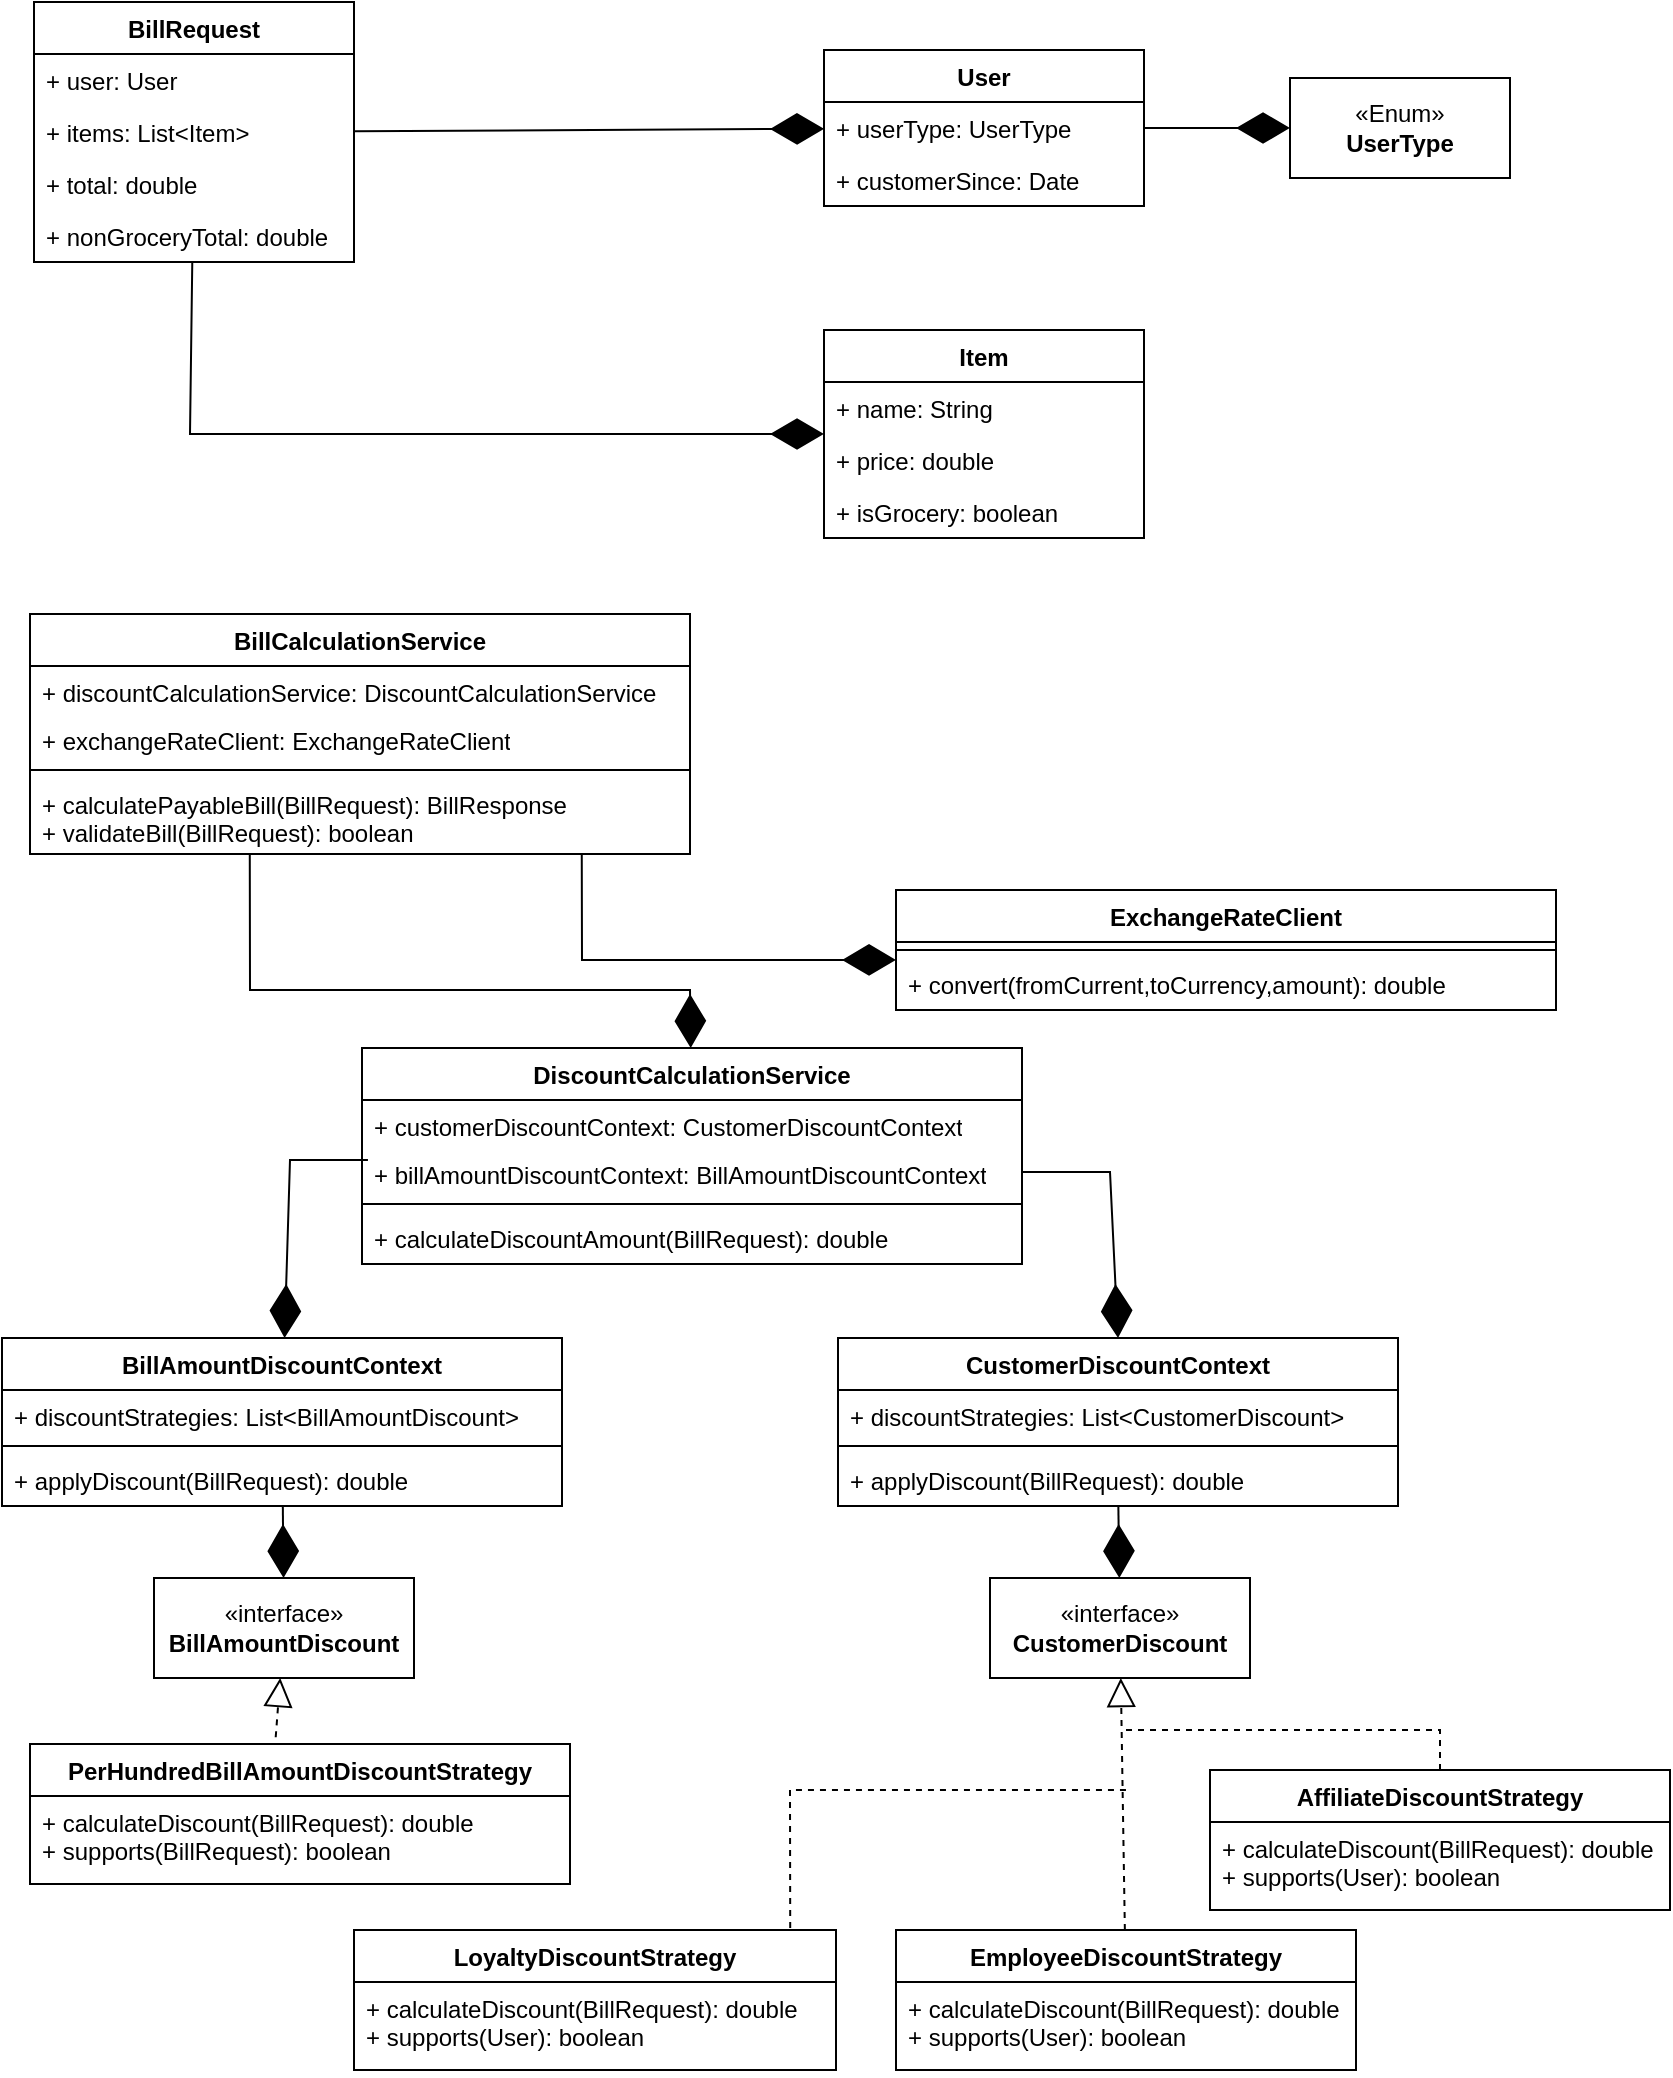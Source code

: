 <mxfile version="26.2.10">
  <diagram id="v6o0DWE4hbOOhTnBZozn" name="Page-3">
    <mxGraphModel dx="1330" dy="507" grid="1" gridSize="10" guides="1" tooltips="1" connect="1" arrows="1" fold="1" page="1" pageScale="1" pageWidth="850" pageHeight="1100" math="0" shadow="0">
      <root>
        <mxCell id="0" />
        <mxCell id="1" parent="0" />
        <mxCell id="tS09RRix7TfyH3BZMnXy-1" value="«interface»&lt;br&gt;&lt;b&gt;CustomerDiscount&lt;/b&gt;" style="html=1;whiteSpace=wrap;" parent="1" vertex="1">
          <mxGeometry x="510" y="844" width="130" height="50" as="geometry" />
        </mxCell>
        <mxCell id="tS09RRix7TfyH3BZMnXy-2" value="«interface»&lt;br&gt;&lt;b&gt;BillAmount&lt;/b&gt;&lt;b style=&quot;background-color: initial;&quot;&gt;Discount&lt;/b&gt;" style="html=1;whiteSpace=wrap;" parent="1" vertex="1">
          <mxGeometry x="92" y="844" width="130" height="50" as="geometry" />
        </mxCell>
        <mxCell id="tS09RRix7TfyH3BZMnXy-3" value="PerHundredBillAmountDiscountStrategy" style="swimlane;fontStyle=1;align=center;verticalAlign=top;childLayout=stackLayout;horizontal=1;startSize=26;horizontalStack=0;resizeParent=1;resizeParentMax=0;resizeLast=0;collapsible=1;marginBottom=0;whiteSpace=wrap;html=1;" parent="1" vertex="1">
          <mxGeometry x="30" y="927" width="270" height="70" as="geometry">
            <mxRectangle x="100" y="650" width="250" height="30" as="alternateBounds" />
          </mxGeometry>
        </mxCell>
        <mxCell id="tS09RRix7TfyH3BZMnXy-6" value="+ calculateDiscount(BillRequest): double&lt;div&gt;+ supports(BillRequest): boolean&lt;br&gt;&lt;/div&gt;" style="text;strokeColor=none;fillColor=none;align=left;verticalAlign=top;spacingLeft=4;spacingRight=4;overflow=hidden;rotatable=0;points=[[0,0.5],[1,0.5]];portConstraint=eastwest;whiteSpace=wrap;html=1;" parent="tS09RRix7TfyH3BZMnXy-3" vertex="1">
          <mxGeometry y="26" width="270" height="44" as="geometry" />
        </mxCell>
        <mxCell id="tS09RRix7TfyH3BZMnXy-9" value="" style="endArrow=block;dashed=1;endFill=0;endSize=12;html=1;rounded=0;exitX=0.455;exitY=-0.048;exitDx=0;exitDy=0;exitPerimeter=0;" parent="1" source="tS09RRix7TfyH3BZMnXy-3" target="tS09RRix7TfyH3BZMnXy-2" edge="1">
          <mxGeometry width="160" relative="1" as="geometry">
            <mxPoint x="312" y="954" as="sourcePoint" />
            <mxPoint x="472" y="954" as="targetPoint" />
          </mxGeometry>
        </mxCell>
        <mxCell id="tS09RRix7TfyH3BZMnXy-11" value="LoyaltyDiscountStrategy" style="swimlane;fontStyle=1;align=center;verticalAlign=top;childLayout=stackLayout;horizontal=1;startSize=26;horizontalStack=0;resizeParent=1;resizeParentMax=0;resizeLast=0;collapsible=1;marginBottom=0;whiteSpace=wrap;html=1;" parent="1" vertex="1">
          <mxGeometry x="192" y="1020" width="241" height="70" as="geometry">
            <mxRectangle x="100" y="650" width="250" height="30" as="alternateBounds" />
          </mxGeometry>
        </mxCell>
        <mxCell id="tS09RRix7TfyH3BZMnXy-12" value="+ calculateDiscount(BillRequest): double&lt;div&gt;+ supports(User): boolean&lt;br&gt;&lt;/div&gt;" style="text;strokeColor=none;fillColor=none;align=left;verticalAlign=top;spacingLeft=4;spacingRight=4;overflow=hidden;rotatable=0;points=[[0,0.5],[1,0.5]];portConstraint=eastwest;whiteSpace=wrap;html=1;" parent="tS09RRix7TfyH3BZMnXy-11" vertex="1">
          <mxGeometry y="26" width="241" height="44" as="geometry" />
        </mxCell>
        <mxCell id="tS09RRix7TfyH3BZMnXy-17" value="EmployeeDiscountStrategy" style="swimlane;fontStyle=1;align=center;verticalAlign=top;childLayout=stackLayout;horizontal=1;startSize=26;horizontalStack=0;resizeParent=1;resizeParentMax=0;resizeLast=0;collapsible=1;marginBottom=0;whiteSpace=wrap;html=1;" parent="1" vertex="1">
          <mxGeometry x="463" y="1020" width="230" height="70" as="geometry">
            <mxRectangle x="100" y="650" width="250" height="30" as="alternateBounds" />
          </mxGeometry>
        </mxCell>
        <mxCell id="tS09RRix7TfyH3BZMnXy-18" value="+ calculateDiscount(BillRequest): double&lt;div&gt;+ supports(User): boolean&lt;br&gt;&lt;/div&gt;" style="text;strokeColor=none;fillColor=none;align=left;verticalAlign=top;spacingLeft=4;spacingRight=4;overflow=hidden;rotatable=0;points=[[0,0.5],[1,0.5]];portConstraint=eastwest;whiteSpace=wrap;html=1;" parent="tS09RRix7TfyH3BZMnXy-17" vertex="1">
          <mxGeometry y="26" width="230" height="44" as="geometry" />
        </mxCell>
        <mxCell id="tS09RRix7TfyH3BZMnXy-20" value="AffiliateDiscountStrategy" style="swimlane;fontStyle=1;align=center;verticalAlign=top;childLayout=stackLayout;horizontal=1;startSize=26;horizontalStack=0;resizeParent=1;resizeParentMax=0;resizeLast=0;collapsible=1;marginBottom=0;whiteSpace=wrap;html=1;" parent="1" vertex="1">
          <mxGeometry x="620" y="940" width="230" height="70" as="geometry">
            <mxRectangle x="100" y="650" width="250" height="30" as="alternateBounds" />
          </mxGeometry>
        </mxCell>
        <mxCell id="tS09RRix7TfyH3BZMnXy-21" value="+ calculateDiscount(BillRequest): double&lt;div&gt;+ supports(User): boolean&lt;br&gt;&lt;/div&gt;" style="text;strokeColor=none;fillColor=none;align=left;verticalAlign=top;spacingLeft=4;spacingRight=4;overflow=hidden;rotatable=0;points=[[0,0.5],[1,0.5]];portConstraint=eastwest;whiteSpace=wrap;html=1;" parent="tS09RRix7TfyH3BZMnXy-20" vertex="1">
          <mxGeometry y="26" width="230" height="44" as="geometry" />
        </mxCell>
        <mxCell id="tS09RRix7TfyH3BZMnXy-24" value="" style="endArrow=none;dashed=1;endFill=0;endSize=12;html=1;rounded=0;exitX=0.5;exitY=0;exitDx=0;exitDy=0;" parent="1" source="tS09RRix7TfyH3BZMnXy-20" edge="1">
          <mxGeometry width="160" relative="1" as="geometry">
            <mxPoint x="770" y="870" as="sourcePoint" />
            <mxPoint x="578" y="920" as="targetPoint" />
            <Array as="points">
              <mxPoint x="735" y="920" />
            </Array>
          </mxGeometry>
        </mxCell>
        <mxCell id="tS09RRix7TfyH3BZMnXy-26" value="" style="endArrow=block;dashed=1;endFill=0;endSize=12;html=1;rounded=0;" parent="1" source="tS09RRix7TfyH3BZMnXy-17" target="tS09RRix7TfyH3BZMnXy-1" edge="1">
          <mxGeometry width="160" relative="1" as="geometry">
            <mxPoint x="574.5" y="1001" as="sourcePoint" />
            <mxPoint x="575.5" y="934" as="targetPoint" />
          </mxGeometry>
        </mxCell>
        <mxCell id="tS09RRix7TfyH3BZMnXy-30" value="" style="endArrow=none;dashed=1;endFill=0;endSize=12;html=1;rounded=0;exitX=0.905;exitY=-0.014;exitDx=0;exitDy=0;exitPerimeter=0;" parent="1" source="tS09RRix7TfyH3BZMnXy-11" edge="1">
          <mxGeometry width="160" relative="1" as="geometry">
            <mxPoint x="360" y="960" as="sourcePoint" />
            <mxPoint x="580" y="950" as="targetPoint" />
            <Array as="points">
              <mxPoint x="410" y="950" />
            </Array>
          </mxGeometry>
        </mxCell>
        <mxCell id="tS09RRix7TfyH3BZMnXy-31" value="BillAmountDiscountContext" style="swimlane;fontStyle=1;align=center;verticalAlign=top;childLayout=stackLayout;horizontal=1;startSize=26;horizontalStack=0;resizeParent=1;resizeParentMax=0;resizeLast=0;collapsible=1;marginBottom=0;whiteSpace=wrap;html=1;" parent="1" vertex="1">
          <mxGeometry x="16" y="724" width="280" height="84" as="geometry" />
        </mxCell>
        <mxCell id="tS09RRix7TfyH3BZMnXy-32" value="+ discountStrategies: List&amp;lt;BillAmountDiscount&amp;gt;" style="text;strokeColor=none;fillColor=none;align=left;verticalAlign=top;spacingLeft=4;spacingRight=4;overflow=hidden;rotatable=0;points=[[0,0.5],[1,0.5]];portConstraint=eastwest;whiteSpace=wrap;html=1;" parent="tS09RRix7TfyH3BZMnXy-31" vertex="1">
          <mxGeometry y="26" width="280" height="24" as="geometry" />
        </mxCell>
        <mxCell id="tS09RRix7TfyH3BZMnXy-33" value="" style="line;strokeWidth=1;fillColor=none;align=left;verticalAlign=middle;spacingTop=-1;spacingLeft=3;spacingRight=3;rotatable=0;labelPosition=right;points=[];portConstraint=eastwest;strokeColor=inherit;" parent="tS09RRix7TfyH3BZMnXy-31" vertex="1">
          <mxGeometry y="50" width="280" height="8" as="geometry" />
        </mxCell>
        <mxCell id="tS09RRix7TfyH3BZMnXy-34" value="+ applyDiscount(BillRequest): double" style="text;strokeColor=none;fillColor=none;align=left;verticalAlign=top;spacingLeft=4;spacingRight=4;overflow=hidden;rotatable=0;points=[[0,0.5],[1,0.5]];portConstraint=eastwest;whiteSpace=wrap;html=1;" parent="tS09RRix7TfyH3BZMnXy-31" vertex="1">
          <mxGeometry y="58" width="280" height="26" as="geometry" />
        </mxCell>
        <mxCell id="tS09RRix7TfyH3BZMnXy-35" value="CustomerDiscountContext" style="swimlane;fontStyle=1;align=center;verticalAlign=top;childLayout=stackLayout;horizontal=1;startSize=26;horizontalStack=0;resizeParent=1;resizeParentMax=0;resizeLast=0;collapsible=1;marginBottom=0;whiteSpace=wrap;html=1;" parent="1" vertex="1">
          <mxGeometry x="434" y="724" width="280" height="84" as="geometry" />
        </mxCell>
        <mxCell id="tS09RRix7TfyH3BZMnXy-36" value="+ discountStrategies: List&amp;lt;CustomerDiscount&amp;gt;" style="text;strokeColor=none;fillColor=none;align=left;verticalAlign=top;spacingLeft=4;spacingRight=4;overflow=hidden;rotatable=0;points=[[0,0.5],[1,0.5]];portConstraint=eastwest;whiteSpace=wrap;html=1;" parent="tS09RRix7TfyH3BZMnXy-35" vertex="1">
          <mxGeometry y="26" width="280" height="24" as="geometry" />
        </mxCell>
        <mxCell id="tS09RRix7TfyH3BZMnXy-37" value="" style="line;strokeWidth=1;fillColor=none;align=left;verticalAlign=middle;spacingTop=-1;spacingLeft=3;spacingRight=3;rotatable=0;labelPosition=right;points=[];portConstraint=eastwest;strokeColor=inherit;" parent="tS09RRix7TfyH3BZMnXy-35" vertex="1">
          <mxGeometry y="50" width="280" height="8" as="geometry" />
        </mxCell>
        <mxCell id="tS09RRix7TfyH3BZMnXy-38" value="+ applyDiscount(BillRequest): double" style="text;strokeColor=none;fillColor=none;align=left;verticalAlign=top;spacingLeft=4;spacingRight=4;overflow=hidden;rotatable=0;points=[[0,0.5],[1,0.5]];portConstraint=eastwest;whiteSpace=wrap;html=1;" parent="tS09RRix7TfyH3BZMnXy-35" vertex="1">
          <mxGeometry y="58" width="280" height="26" as="geometry" />
        </mxCell>
        <mxCell id="tS09RRix7TfyH3BZMnXy-39" value="" style="endArrow=diamondThin;endFill=1;endSize=24;html=1;rounded=0;" parent="1" source="tS09RRix7TfyH3BZMnXy-38" target="tS09RRix7TfyH3BZMnXy-1" edge="1">
          <mxGeometry width="160" relative="1" as="geometry">
            <mxPoint x="295" y="844" as="sourcePoint" />
            <mxPoint x="455" y="844" as="targetPoint" />
          </mxGeometry>
        </mxCell>
        <mxCell id="tS09RRix7TfyH3BZMnXy-40" value="" style="endArrow=diamondThin;endFill=1;endSize=24;html=1;rounded=0;" parent="1" source="tS09RRix7TfyH3BZMnXy-31" target="tS09RRix7TfyH3BZMnXy-2" edge="1">
          <mxGeometry width="160" relative="1" as="geometry">
            <mxPoint x="344" y="818" as="sourcePoint" />
            <mxPoint x="345" y="894" as="targetPoint" />
          </mxGeometry>
        </mxCell>
        <mxCell id="tS09RRix7TfyH3BZMnXy-42" value="DiscountCalculationService" style="swimlane;fontStyle=1;align=center;verticalAlign=top;childLayout=stackLayout;horizontal=1;startSize=26;horizontalStack=0;resizeParent=1;resizeParentMax=0;resizeLast=0;collapsible=1;marginBottom=0;whiteSpace=wrap;html=1;" parent="1" vertex="1">
          <mxGeometry x="196" y="579" width="330" height="108" as="geometry" />
        </mxCell>
        <mxCell id="tS09RRix7TfyH3BZMnXy-46" value="+ customerDiscountContext: CustomerDiscountContext" style="text;strokeColor=none;fillColor=none;align=left;verticalAlign=top;spacingLeft=4;spacingRight=4;overflow=hidden;rotatable=0;points=[[0,0.5],[1,0.5]];portConstraint=eastwest;whiteSpace=wrap;html=1;" parent="tS09RRix7TfyH3BZMnXy-42" vertex="1">
          <mxGeometry y="26" width="330" height="24" as="geometry" />
        </mxCell>
        <mxCell id="tS09RRix7TfyH3BZMnXy-43" value="+ billAmountDiscountContext: BillAmountDiscountContext" style="text;strokeColor=none;fillColor=none;align=left;verticalAlign=top;spacingLeft=4;spacingRight=4;overflow=hidden;rotatable=0;points=[[0,0.5],[1,0.5]];portConstraint=eastwest;whiteSpace=wrap;html=1;" parent="tS09RRix7TfyH3BZMnXy-42" vertex="1">
          <mxGeometry y="50" width="330" height="24" as="geometry" />
        </mxCell>
        <mxCell id="tS09RRix7TfyH3BZMnXy-44" value="" style="line;strokeWidth=1;fillColor=none;align=left;verticalAlign=middle;spacingTop=-1;spacingLeft=3;spacingRight=3;rotatable=0;labelPosition=right;points=[];portConstraint=eastwest;strokeColor=inherit;" parent="tS09RRix7TfyH3BZMnXy-42" vertex="1">
          <mxGeometry y="74" width="330" height="8" as="geometry" />
        </mxCell>
        <mxCell id="tS09RRix7TfyH3BZMnXy-47" value="+ calculateDiscountAmount(BillRequest): double" style="text;strokeColor=none;fillColor=none;align=left;verticalAlign=top;spacingLeft=4;spacingRight=4;overflow=hidden;rotatable=0;points=[[0,0.5],[1,0.5]];portConstraint=eastwest;whiteSpace=wrap;html=1;" parent="tS09RRix7TfyH3BZMnXy-42" vertex="1">
          <mxGeometry y="82" width="330" height="26" as="geometry" />
        </mxCell>
        <mxCell id="tS09RRix7TfyH3BZMnXy-48" value="" style="endArrow=diamondThin;endFill=1;endSize=24;html=1;rounded=0;exitX=0.009;exitY=0.25;exitDx=0;exitDy=0;exitPerimeter=0;" parent="1" source="tS09RRix7TfyH3BZMnXy-43" target="tS09RRix7TfyH3BZMnXy-31" edge="1">
          <mxGeometry width="160" relative="1" as="geometry">
            <mxPoint x="130" y="751" as="sourcePoint" />
            <mxPoint x="160" y="720" as="targetPoint" />
            <Array as="points">
              <mxPoint x="160" y="635" />
            </Array>
          </mxGeometry>
        </mxCell>
        <mxCell id="tS09RRix7TfyH3BZMnXy-49" value="" style="endArrow=diamondThin;endFill=1;endSize=24;html=1;rounded=0;entryX=0.5;entryY=0;entryDx=0;entryDy=0;" parent="1" source="tS09RRix7TfyH3BZMnXy-43" target="tS09RRix7TfyH3BZMnXy-35" edge="1">
          <mxGeometry width="160" relative="1" as="geometry">
            <mxPoint x="525" y="641" as="sourcePoint" />
            <mxPoint x="571" y="720" as="targetPoint" />
            <Array as="points">
              <mxPoint x="570" y="641" />
            </Array>
          </mxGeometry>
        </mxCell>
        <mxCell id="tS09RRix7TfyH3BZMnXy-50" value="BillRequest" style="swimlane;fontStyle=1;align=center;verticalAlign=top;childLayout=stackLayout;horizontal=1;startSize=26;horizontalStack=0;resizeParent=1;resizeParentMax=0;resizeLast=0;collapsible=1;marginBottom=0;whiteSpace=wrap;html=1;" parent="1" vertex="1">
          <mxGeometry x="32" y="56" width="160" height="130" as="geometry" />
        </mxCell>
        <mxCell id="tS09RRix7TfyH3BZMnXy-51" value="+ user: User" style="text;strokeColor=none;fillColor=none;align=left;verticalAlign=top;spacingLeft=4;spacingRight=4;overflow=hidden;rotatable=0;points=[[0,0.5],[1,0.5]];portConstraint=eastwest;whiteSpace=wrap;html=1;" parent="tS09RRix7TfyH3BZMnXy-50" vertex="1">
          <mxGeometry y="26" width="160" height="26" as="geometry" />
        </mxCell>
        <mxCell id="tS09RRix7TfyH3BZMnXy-56" value="+ items: List&amp;lt;Item&amp;gt;" style="text;strokeColor=none;fillColor=none;align=left;verticalAlign=top;spacingLeft=4;spacingRight=4;overflow=hidden;rotatable=0;points=[[0,0.5],[1,0.5]];portConstraint=eastwest;whiteSpace=wrap;html=1;" parent="tS09RRix7TfyH3BZMnXy-50" vertex="1">
          <mxGeometry y="52" width="160" height="26" as="geometry" />
        </mxCell>
        <mxCell id="tS09RRix7TfyH3BZMnXy-57" value="+ total: double" style="text;strokeColor=none;fillColor=none;align=left;verticalAlign=top;spacingLeft=4;spacingRight=4;overflow=hidden;rotatable=0;points=[[0,0.5],[1,0.5]];portConstraint=eastwest;whiteSpace=wrap;html=1;" parent="tS09RRix7TfyH3BZMnXy-50" vertex="1">
          <mxGeometry y="78" width="160" height="26" as="geometry" />
        </mxCell>
        <mxCell id="tS09RRix7TfyH3BZMnXy-58" value="+ nonGroceryTotal: double" style="text;strokeColor=none;fillColor=none;align=left;verticalAlign=top;spacingLeft=4;spacingRight=4;overflow=hidden;rotatable=0;points=[[0,0.5],[1,0.5]];portConstraint=eastwest;whiteSpace=wrap;html=1;" parent="tS09RRix7TfyH3BZMnXy-50" vertex="1">
          <mxGeometry y="104" width="160" height="26" as="geometry" />
        </mxCell>
        <mxCell id="tS09RRix7TfyH3BZMnXy-59" value="User" style="swimlane;fontStyle=1;align=center;verticalAlign=top;childLayout=stackLayout;horizontal=1;startSize=26;horizontalStack=0;resizeParent=1;resizeParentMax=0;resizeLast=0;collapsible=1;marginBottom=0;whiteSpace=wrap;html=1;" parent="1" vertex="1">
          <mxGeometry x="427" y="80" width="160" height="78" as="geometry" />
        </mxCell>
        <mxCell id="tS09RRix7TfyH3BZMnXy-60" value="+ userType: UserType" style="text;strokeColor=none;fillColor=none;align=left;verticalAlign=top;spacingLeft=4;spacingRight=4;overflow=hidden;rotatable=0;points=[[0,0.5],[1,0.5]];portConstraint=eastwest;whiteSpace=wrap;html=1;" parent="tS09RRix7TfyH3BZMnXy-59" vertex="1">
          <mxGeometry y="26" width="160" height="26" as="geometry" />
        </mxCell>
        <mxCell id="tS09RRix7TfyH3BZMnXy-63" value="+ customerSince: Date" style="text;strokeColor=none;fillColor=none;align=left;verticalAlign=top;spacingLeft=4;spacingRight=4;overflow=hidden;rotatable=0;points=[[0,0.5],[1,0.5]];portConstraint=eastwest;whiteSpace=wrap;html=1;" parent="tS09RRix7TfyH3BZMnXy-59" vertex="1">
          <mxGeometry y="52" width="160" height="26" as="geometry" />
        </mxCell>
        <mxCell id="tS09RRix7TfyH3BZMnXy-64" value="Item" style="swimlane;fontStyle=1;align=center;verticalAlign=top;childLayout=stackLayout;horizontal=1;startSize=26;horizontalStack=0;resizeParent=1;resizeParentMax=0;resizeLast=0;collapsible=1;marginBottom=0;whiteSpace=wrap;html=1;" parent="1" vertex="1">
          <mxGeometry x="427" y="220" width="160" height="104" as="geometry" />
        </mxCell>
        <mxCell id="tS09RRix7TfyH3BZMnXy-65" value="+ name: String" style="text;strokeColor=none;fillColor=none;align=left;verticalAlign=top;spacingLeft=4;spacingRight=4;overflow=hidden;rotatable=0;points=[[0,0.5],[1,0.5]];portConstraint=eastwest;whiteSpace=wrap;html=1;" parent="tS09RRix7TfyH3BZMnXy-64" vertex="1">
          <mxGeometry y="26" width="160" height="26" as="geometry" />
        </mxCell>
        <mxCell id="tS09RRix7TfyH3BZMnXy-66" value="+ price: double" style="text;strokeColor=none;fillColor=none;align=left;verticalAlign=top;spacingLeft=4;spacingRight=4;overflow=hidden;rotatable=0;points=[[0,0.5],[1,0.5]];portConstraint=eastwest;whiteSpace=wrap;html=1;" parent="tS09RRix7TfyH3BZMnXy-64" vertex="1">
          <mxGeometry y="52" width="160" height="26" as="geometry" />
        </mxCell>
        <mxCell id="tS09RRix7TfyH3BZMnXy-67" value="+ isGrocery: boolean" style="text;strokeColor=none;fillColor=none;align=left;verticalAlign=top;spacingLeft=4;spacingRight=4;overflow=hidden;rotatable=0;points=[[0,0.5],[1,0.5]];portConstraint=eastwest;whiteSpace=wrap;html=1;" parent="tS09RRix7TfyH3BZMnXy-64" vertex="1">
          <mxGeometry y="78" width="160" height="26" as="geometry" />
        </mxCell>
        <mxCell id="tS09RRix7TfyH3BZMnXy-68" value="«Enum»&lt;br&gt;&lt;b&gt;UserType&lt;/b&gt;" style="html=1;whiteSpace=wrap;" parent="1" vertex="1">
          <mxGeometry x="660" y="94" width="110" height="50" as="geometry" />
        </mxCell>
        <mxCell id="tS09RRix7TfyH3BZMnXy-69" value="" style="endArrow=diamondThin;endFill=1;endSize=24;html=1;rounded=0;" parent="1" source="tS09RRix7TfyH3BZMnXy-50" target="tS09RRix7TfyH3BZMnXy-64" edge="1">
          <mxGeometry width="160" relative="1" as="geometry">
            <mxPoint x="170" y="290" as="sourcePoint" />
            <mxPoint x="330" y="290" as="targetPoint" />
            <Array as="points">
              <mxPoint x="110" y="272" />
            </Array>
          </mxGeometry>
        </mxCell>
        <mxCell id="tS09RRix7TfyH3BZMnXy-70" value="" style="endArrow=diamondThin;endFill=1;endSize=24;html=1;rounded=0;" parent="1" source="tS09RRix7TfyH3BZMnXy-59" target="tS09RRix7TfyH3BZMnXy-68" edge="1">
          <mxGeometry width="160" relative="1" as="geometry">
            <mxPoint x="505" y="118.57" as="sourcePoint" />
            <mxPoint x="665" y="118.57" as="targetPoint" />
          </mxGeometry>
        </mxCell>
        <mxCell id="tS09RRix7TfyH3BZMnXy-72" value="" style="endArrow=diamondThin;endFill=1;endSize=24;html=1;rounded=0;" parent="1" source="tS09RRix7TfyH3BZMnXy-50" target="tS09RRix7TfyH3BZMnXy-59" edge="1">
          <mxGeometry width="160" relative="1" as="geometry">
            <mxPoint x="420" y="240" as="sourcePoint" />
            <mxPoint x="580" y="240" as="targetPoint" />
          </mxGeometry>
        </mxCell>
        <mxCell id="aIrdsEU-jt36RFeVO6t2-1" value="BillCalculationService" style="swimlane;fontStyle=1;align=center;verticalAlign=top;childLayout=stackLayout;horizontal=1;startSize=26;horizontalStack=0;resizeParent=1;resizeParentMax=0;resizeLast=0;collapsible=1;marginBottom=0;whiteSpace=wrap;html=1;" vertex="1" parent="1">
          <mxGeometry x="30" y="362" width="330" height="120" as="geometry" />
        </mxCell>
        <mxCell id="aIrdsEU-jt36RFeVO6t2-2" value="+ discountCalculationService: DiscountCalculationService" style="text;strokeColor=none;fillColor=none;align=left;verticalAlign=top;spacingLeft=4;spacingRight=4;overflow=hidden;rotatable=0;points=[[0,0.5],[1,0.5]];portConstraint=eastwest;whiteSpace=wrap;html=1;" vertex="1" parent="aIrdsEU-jt36RFeVO6t2-1">
          <mxGeometry y="26" width="330" height="24" as="geometry" />
        </mxCell>
        <mxCell id="aIrdsEU-jt36RFeVO6t2-3" value="+ exchangeRateClient: ExchangeRateClient" style="text;strokeColor=none;fillColor=none;align=left;verticalAlign=top;spacingLeft=4;spacingRight=4;overflow=hidden;rotatable=0;points=[[0,0.5],[1,0.5]];portConstraint=eastwest;whiteSpace=wrap;html=1;" vertex="1" parent="aIrdsEU-jt36RFeVO6t2-1">
          <mxGeometry y="50" width="330" height="24" as="geometry" />
        </mxCell>
        <mxCell id="aIrdsEU-jt36RFeVO6t2-4" value="" style="line;strokeWidth=1;fillColor=none;align=left;verticalAlign=middle;spacingTop=-1;spacingLeft=3;spacingRight=3;rotatable=0;labelPosition=right;points=[];portConstraint=eastwest;strokeColor=inherit;" vertex="1" parent="aIrdsEU-jt36RFeVO6t2-1">
          <mxGeometry y="74" width="330" height="8" as="geometry" />
        </mxCell>
        <mxCell id="aIrdsEU-jt36RFeVO6t2-6" value="+ calculatePayableBill(BillRequest): BillResponse&lt;div&gt;+ validateBill(BillRequest): boolean&lt;/div&gt;" style="text;strokeColor=none;fillColor=none;align=left;verticalAlign=top;spacingLeft=4;spacingRight=4;overflow=hidden;rotatable=0;points=[[0,0.5],[1,0.5]];portConstraint=eastwest;whiteSpace=wrap;html=1;" vertex="1" parent="aIrdsEU-jt36RFeVO6t2-1">
          <mxGeometry y="82" width="330" height="38" as="geometry" />
        </mxCell>
        <mxCell id="aIrdsEU-jt36RFeVO6t2-7" value="ExchangeRateClient" style="swimlane;fontStyle=1;align=center;verticalAlign=top;childLayout=stackLayout;horizontal=1;startSize=26;horizontalStack=0;resizeParent=1;resizeParentMax=0;resizeLast=0;collapsible=1;marginBottom=0;whiteSpace=wrap;html=1;" vertex="1" parent="1">
          <mxGeometry x="463" y="500" width="330" height="60" as="geometry" />
        </mxCell>
        <mxCell id="aIrdsEU-jt36RFeVO6t2-10" value="" style="line;strokeWidth=1;fillColor=none;align=left;verticalAlign=middle;spacingTop=-1;spacingLeft=3;spacingRight=3;rotatable=0;labelPosition=right;points=[];portConstraint=eastwest;strokeColor=inherit;" vertex="1" parent="aIrdsEU-jt36RFeVO6t2-7">
          <mxGeometry y="26" width="330" height="8" as="geometry" />
        </mxCell>
        <mxCell id="aIrdsEU-jt36RFeVO6t2-11" value="+ convert(fromCurrent,toCurrency,amount): double" style="text;strokeColor=none;fillColor=none;align=left;verticalAlign=top;spacingLeft=4;spacingRight=4;overflow=hidden;rotatable=0;points=[[0,0.5],[1,0.5]];portConstraint=eastwest;whiteSpace=wrap;html=1;" vertex="1" parent="aIrdsEU-jt36RFeVO6t2-7">
          <mxGeometry y="34" width="330" height="26" as="geometry" />
        </mxCell>
        <mxCell id="aIrdsEU-jt36RFeVO6t2-13" value="" style="endArrow=diamondThin;endFill=1;endSize=24;html=1;rounded=0;exitX=0.333;exitY=1;exitDx=0;exitDy=0;exitPerimeter=0;" edge="1" parent="1" source="aIrdsEU-jt36RFeVO6t2-6" target="tS09RRix7TfyH3BZMnXy-42">
          <mxGeometry width="160" relative="1" as="geometry">
            <mxPoint x="164.97" y="514" as="sourcePoint" />
            <mxPoint x="202" y="695" as="targetPoint" />
            <Array as="points">
              <mxPoint x="140" y="550" />
              <mxPoint x="360" y="550" />
            </Array>
          </mxGeometry>
        </mxCell>
        <mxCell id="aIrdsEU-jt36RFeVO6t2-14" value="" style="endArrow=diamondThin;endFill=1;endSize=24;html=1;rounded=0;entryX=0;entryY=0.038;entryDx=0;entryDy=0;entryPerimeter=0;exitX=0.836;exitY=1;exitDx=0;exitDy=0;exitPerimeter=0;" edge="1" parent="1" source="aIrdsEU-jt36RFeVO6t2-6" target="aIrdsEU-jt36RFeVO6t2-11">
          <mxGeometry width="160" relative="1" as="geometry">
            <mxPoint x="305" y="510" as="sourcePoint" />
            <mxPoint x="532" y="601.5" as="targetPoint" />
            <Array as="points">
              <mxPoint x="306" y="535" />
            </Array>
          </mxGeometry>
        </mxCell>
      </root>
    </mxGraphModel>
  </diagram>
</mxfile>
